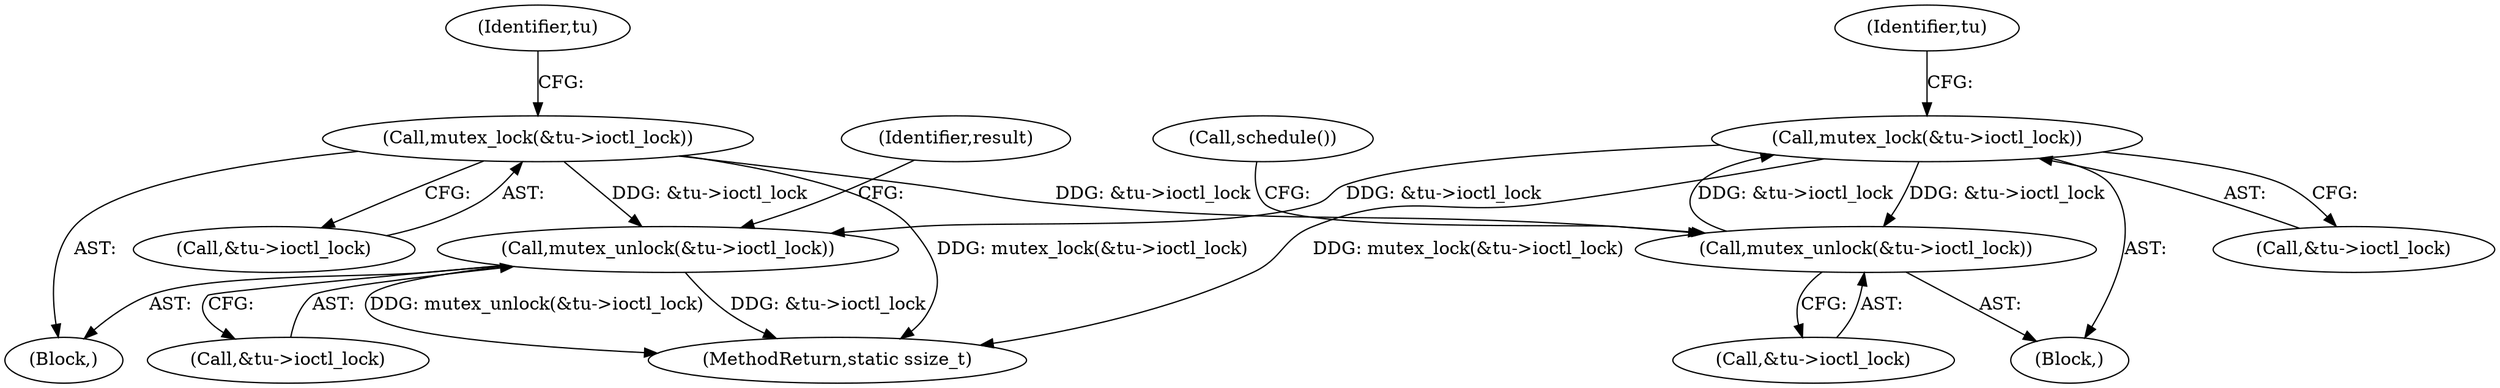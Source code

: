 digraph "0_linux_d11662f4f798b50d8c8743f433842c3e40fe3378@API" {
"1000200" [label="(Call,mutex_lock(&tu->ioctl_lock))"];
"1000194" [label="(Call,mutex_unlock(&tu->ioctl_lock))"];
"1000200" [label="(Call,mutex_lock(&tu->ioctl_lock))"];
"1000132" [label="(Call,mutex_lock(&tu->ioctl_lock))"];
"1000317" [label="(Call,mutex_unlock(&tu->ioctl_lock))"];
"1000329" [label="(MethodReturn,static ssize_t)"];
"1000194" [label="(Call,mutex_unlock(&tu->ioctl_lock))"];
"1000105" [label="(Block,)"];
"1000199" [label="(Call,schedule())"];
"1000156" [label="(Block,)"];
"1000132" [label="(Call,mutex_lock(&tu->ioctl_lock))"];
"1000195" [label="(Call,&tu->ioctl_lock)"];
"1000140" [label="(Identifier,tu)"];
"1000208" [label="(Identifier,tu)"];
"1000317" [label="(Call,mutex_unlock(&tu->ioctl_lock))"];
"1000201" [label="(Call,&tu->ioctl_lock)"];
"1000133" [label="(Call,&tu->ioctl_lock)"];
"1000318" [label="(Call,&tu->ioctl_lock)"];
"1000200" [label="(Call,mutex_lock(&tu->ioctl_lock))"];
"1000325" [label="(Identifier,result)"];
"1000200" -> "1000156"  [label="AST: "];
"1000200" -> "1000201"  [label="CFG: "];
"1000201" -> "1000200"  [label="AST: "];
"1000208" -> "1000200"  [label="CFG: "];
"1000200" -> "1000329"  [label="DDG: mutex_lock(&tu->ioctl_lock)"];
"1000200" -> "1000194"  [label="DDG: &tu->ioctl_lock"];
"1000194" -> "1000200"  [label="DDG: &tu->ioctl_lock"];
"1000200" -> "1000317"  [label="DDG: &tu->ioctl_lock"];
"1000194" -> "1000156"  [label="AST: "];
"1000194" -> "1000195"  [label="CFG: "];
"1000195" -> "1000194"  [label="AST: "];
"1000199" -> "1000194"  [label="CFG: "];
"1000132" -> "1000194"  [label="DDG: &tu->ioctl_lock"];
"1000132" -> "1000105"  [label="AST: "];
"1000132" -> "1000133"  [label="CFG: "];
"1000133" -> "1000132"  [label="AST: "];
"1000140" -> "1000132"  [label="CFG: "];
"1000132" -> "1000329"  [label="DDG: mutex_lock(&tu->ioctl_lock)"];
"1000132" -> "1000317"  [label="DDG: &tu->ioctl_lock"];
"1000317" -> "1000105"  [label="AST: "];
"1000317" -> "1000318"  [label="CFG: "];
"1000318" -> "1000317"  [label="AST: "];
"1000325" -> "1000317"  [label="CFG: "];
"1000317" -> "1000329"  [label="DDG: &tu->ioctl_lock"];
"1000317" -> "1000329"  [label="DDG: mutex_unlock(&tu->ioctl_lock)"];
}
